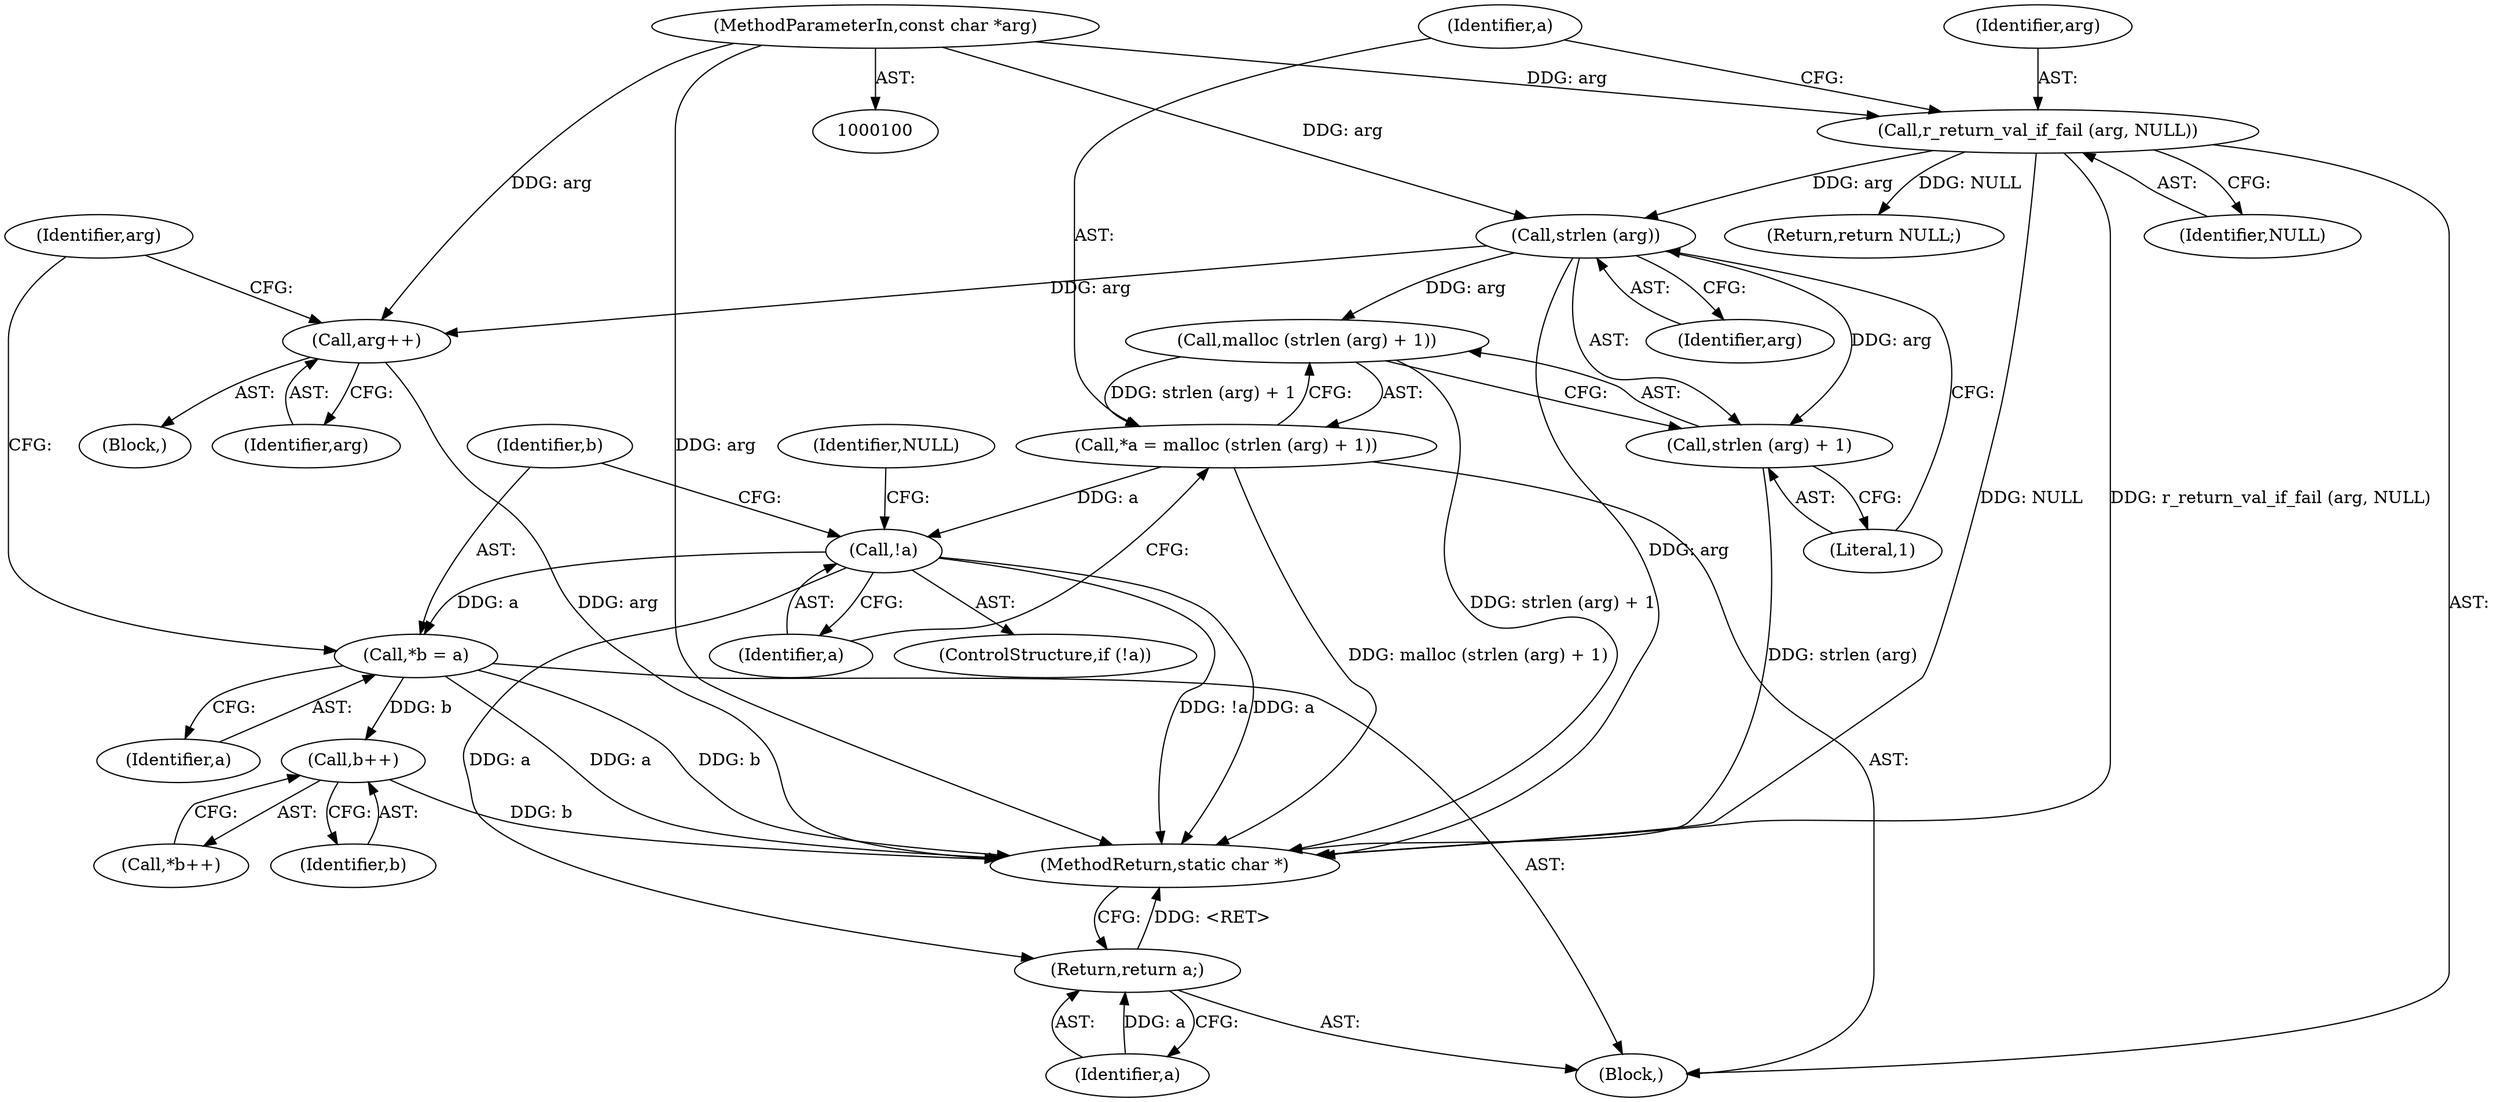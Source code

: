 digraph "0_radare2_5411543a310a470b1257fb93273cdd6e8dfcb3af_0@API" {
"1000111" [label="(Call,strlen (arg))"];
"1000103" [label="(Call,r_return_val_if_fail (arg, NULL))"];
"1000101" [label="(MethodParameterIn,const char *arg)"];
"1000109" [label="(Call,malloc (strlen (arg) + 1))"];
"1000107" [label="(Call,*a = malloc (strlen (arg) + 1))"];
"1000115" [label="(Call,!a)"];
"1000121" [label="(Call,*b = a)"];
"1000146" [label="(Call,b++)"];
"1000156" [label="(Return,return a;)"];
"1000110" [label="(Call,strlen (arg) + 1)"];
"1000150" [label="(Call,arg++)"];
"1000126" [label="(Identifier,arg)"];
"1000122" [label="(Identifier,b)"];
"1000151" [label="(Identifier,arg)"];
"1000157" [label="(Identifier,a)"];
"1000104" [label="(Identifier,arg)"];
"1000111" [label="(Call,strlen (arg))"];
"1000109" [label="(Call,malloc (strlen (arg) + 1))"];
"1000110" [label="(Call,strlen (arg) + 1)"];
"1000113" [label="(Literal,1)"];
"1000156" [label="(Return,return a;)"];
"1000101" [label="(MethodParameterIn,const char *arg)"];
"1000118" [label="(Return,return NULL;)"];
"1000119" [label="(Identifier,NULL)"];
"1000108" [label="(Identifier,a)"];
"1000147" [label="(Identifier,b)"];
"1000146" [label="(Call,b++)"];
"1000107" [label="(Call,*a = malloc (strlen (arg) + 1))"];
"1000127" [label="(Block,)"];
"1000112" [label="(Identifier,arg)"];
"1000103" [label="(Call,r_return_val_if_fail (arg, NULL))"];
"1000102" [label="(Block,)"];
"1000116" [label="(Identifier,a)"];
"1000115" [label="(Call,!a)"];
"1000114" [label="(ControlStructure,if (!a))"];
"1000145" [label="(Call,*b++)"];
"1000150" [label="(Call,arg++)"];
"1000105" [label="(Identifier,NULL)"];
"1000158" [label="(MethodReturn,static char *)"];
"1000121" [label="(Call,*b = a)"];
"1000123" [label="(Identifier,a)"];
"1000111" -> "1000110"  [label="AST: "];
"1000111" -> "1000112"  [label="CFG: "];
"1000112" -> "1000111"  [label="AST: "];
"1000113" -> "1000111"  [label="CFG: "];
"1000111" -> "1000158"  [label="DDG: arg"];
"1000111" -> "1000109"  [label="DDG: arg"];
"1000111" -> "1000110"  [label="DDG: arg"];
"1000103" -> "1000111"  [label="DDG: arg"];
"1000101" -> "1000111"  [label="DDG: arg"];
"1000111" -> "1000150"  [label="DDG: arg"];
"1000103" -> "1000102"  [label="AST: "];
"1000103" -> "1000105"  [label="CFG: "];
"1000104" -> "1000103"  [label="AST: "];
"1000105" -> "1000103"  [label="AST: "];
"1000108" -> "1000103"  [label="CFG: "];
"1000103" -> "1000158"  [label="DDG: NULL"];
"1000103" -> "1000158"  [label="DDG: r_return_val_if_fail (arg, NULL)"];
"1000101" -> "1000103"  [label="DDG: arg"];
"1000103" -> "1000118"  [label="DDG: NULL"];
"1000101" -> "1000100"  [label="AST: "];
"1000101" -> "1000158"  [label="DDG: arg"];
"1000101" -> "1000150"  [label="DDG: arg"];
"1000109" -> "1000107"  [label="AST: "];
"1000109" -> "1000110"  [label="CFG: "];
"1000110" -> "1000109"  [label="AST: "];
"1000107" -> "1000109"  [label="CFG: "];
"1000109" -> "1000158"  [label="DDG: strlen (arg) + 1"];
"1000109" -> "1000107"  [label="DDG: strlen (arg) + 1"];
"1000107" -> "1000102"  [label="AST: "];
"1000108" -> "1000107"  [label="AST: "];
"1000116" -> "1000107"  [label="CFG: "];
"1000107" -> "1000158"  [label="DDG: malloc (strlen (arg) + 1)"];
"1000107" -> "1000115"  [label="DDG: a"];
"1000115" -> "1000114"  [label="AST: "];
"1000115" -> "1000116"  [label="CFG: "];
"1000116" -> "1000115"  [label="AST: "];
"1000119" -> "1000115"  [label="CFG: "];
"1000122" -> "1000115"  [label="CFG: "];
"1000115" -> "1000158"  [label="DDG: !a"];
"1000115" -> "1000158"  [label="DDG: a"];
"1000115" -> "1000121"  [label="DDG: a"];
"1000115" -> "1000156"  [label="DDG: a"];
"1000121" -> "1000102"  [label="AST: "];
"1000121" -> "1000123"  [label="CFG: "];
"1000122" -> "1000121"  [label="AST: "];
"1000123" -> "1000121"  [label="AST: "];
"1000126" -> "1000121"  [label="CFG: "];
"1000121" -> "1000158"  [label="DDG: a"];
"1000121" -> "1000158"  [label="DDG: b"];
"1000121" -> "1000146"  [label="DDG: b"];
"1000146" -> "1000145"  [label="AST: "];
"1000146" -> "1000147"  [label="CFG: "];
"1000147" -> "1000146"  [label="AST: "];
"1000145" -> "1000146"  [label="CFG: "];
"1000146" -> "1000158"  [label="DDG: b"];
"1000156" -> "1000102"  [label="AST: "];
"1000156" -> "1000157"  [label="CFG: "];
"1000157" -> "1000156"  [label="AST: "];
"1000158" -> "1000156"  [label="CFG: "];
"1000156" -> "1000158"  [label="DDG: <RET>"];
"1000157" -> "1000156"  [label="DDG: a"];
"1000110" -> "1000113"  [label="CFG: "];
"1000113" -> "1000110"  [label="AST: "];
"1000110" -> "1000158"  [label="DDG: strlen (arg)"];
"1000150" -> "1000127"  [label="AST: "];
"1000150" -> "1000151"  [label="CFG: "];
"1000151" -> "1000150"  [label="AST: "];
"1000126" -> "1000150"  [label="CFG: "];
"1000150" -> "1000158"  [label="DDG: arg"];
}
